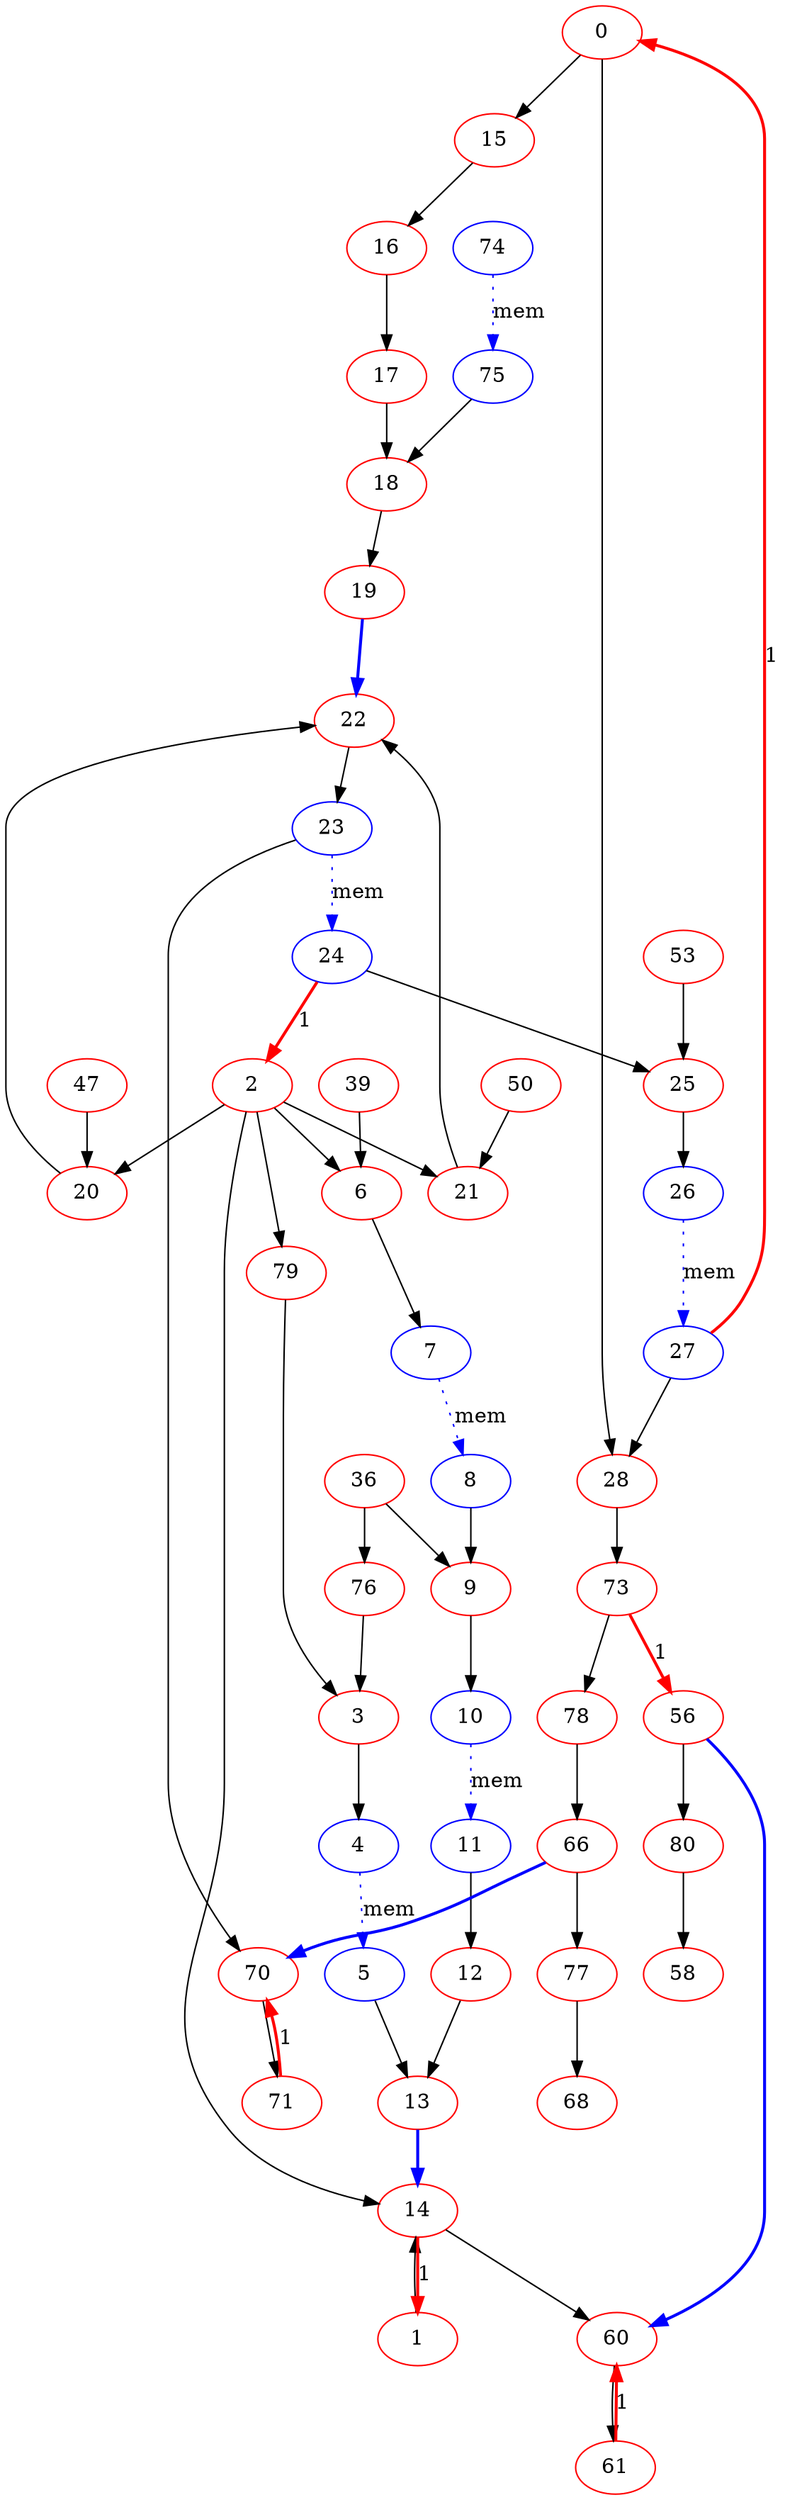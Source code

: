 digraph debug { 
{
0 [color=red ];

1 [color=red ];

2 [color=red ];

3 [color=red ];

4 [color=blue ];

5 [color=blue ];

6 [color=red ];

7 [color=blue ];

8 [color=blue ];

9 [color=red ];

10 [color=blue ];

11 [color=blue ];

12 [color=red ];

13 [color=red ];

14 [color=red ];

15 [color=red ];

16 [color=red ];

17 [color=red ];

18 [color=red ];

19 [color=red ];

20 [color=red ];

21 [color=red ];

22 [color=red ];

23 [color=blue ];

24 [color=blue ];

25 [color=red ];

26 [color=blue ];

27 [color=blue ];

28 [color=red ];

36 [color=red ];

39 [color=red ];

47 [color=red ];

50 [color=red ];

53 [color=red ];

56 [color=red ];

58 [color=red ];

60 [color=red ];

61 [color=red ];

66 [color=red ];

68 [color=red ];

70 [color=red ];

71 [color=red ];

73 [color=red ];

74 [color=blue ];

75 [color=blue ];

76 [color=red ];

77 [color=red ];

78 [color=red ];

79 [color=red ];

80 [color=red ];
4 -> 5 [style=dotted, color=blue, label= mem] 
7 -> 8 [style=dotted, color=blue, label= mem] 
10 -> 11 [style=dotted, color=blue, label= mem] 
23 -> 24 [style=dotted, color=blue, label= mem] 
26 -> 27 [style=dotted, color=blue, label= mem] 
27 -> 0 [style=bold, color=red, label=1] 
14 -> 1 [style=bold, color=red, label=1] 
24 -> 2 [style=bold, color=red, label=1] 
3 -> 4
2 -> 6
39 -> 6
6 -> 7
8 -> 9
36 -> 9
9 -> 10
11 -> 12
5 -> 13
12 -> 13
13 -> 14 [style=bold, color=blue ]
2 -> 14
1 -> 14
0 -> 15
15 -> 16
16 -> 17
17 -> 18
18 -> 19
2 -> 20
47 -> 20
2 -> 21
50 -> 21
19 -> 22 [style=bold, color=blue ]
21 -> 22
20 -> 22
22 -> 23
24 -> 25
53 -> 25
25 -> 26
0 -> 28
27 -> 28
14 -> 60
61 -> 60 [style=bold, color=red, label=1] 
56 -> 60 [style=bold, color=blue ]
60 -> 61
23 -> 70
71 -> 70 [style=bold, color=red, label=1] 
66 -> 70 [style=bold, color=blue ]
70 -> 71
28 -> 73
73 -> 56 [style=bold, color=red, label=1] 
74 -> 75 [style=dotted, color=blue, label= mem] 
75 -> 18
36 -> 76
76 -> 3
66 -> 77
77 -> 68
73 -> 78
78 -> 66
2 -> 79
79 -> 3
56 -> 80
80 -> 58

}

}